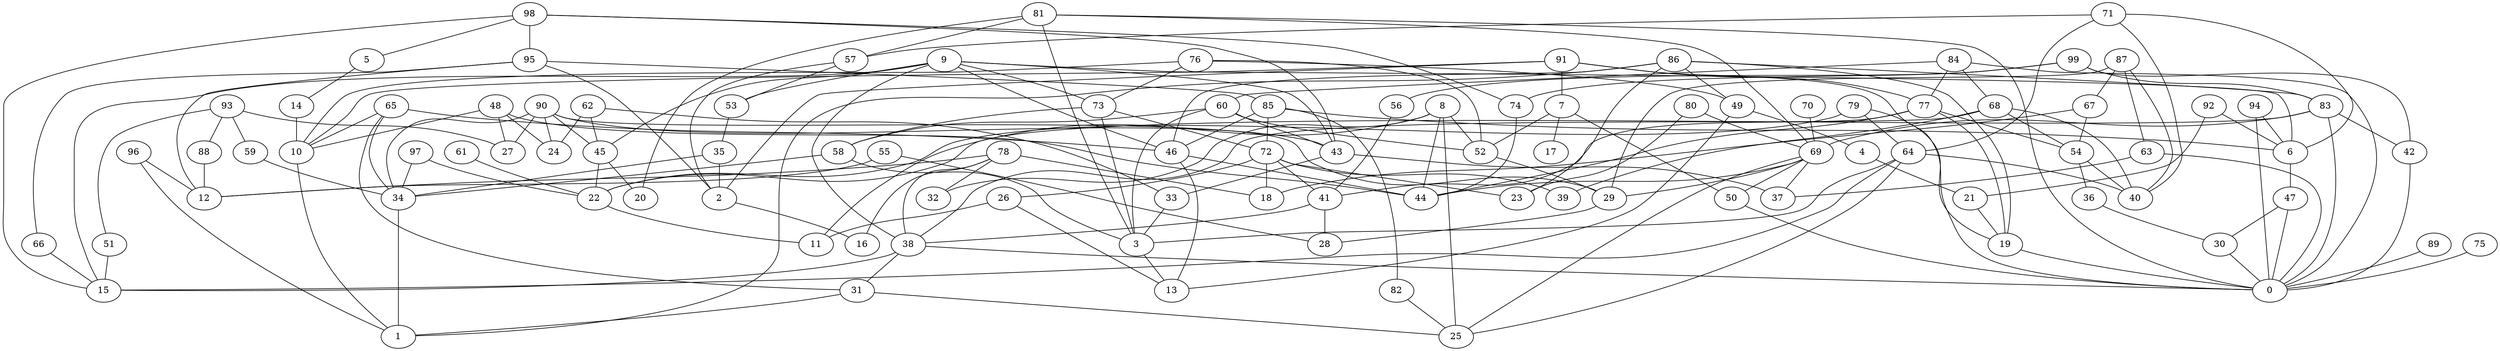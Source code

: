 digraph GG_graph {

subgraph G_graph {
edge [color = black]
"78" -> "32" [dir = none]
"83" -> "69" [dir = none]
"80" -> "69" [dir = none]
"26" -> "11" [dir = none]
"21" -> "19" [dir = none]
"89" -> "0" [dir = none]
"70" -> "69" [dir = none]
"88" -> "12" [dir = none]
"14" -> "10" [dir = none]
"98" -> "5" [dir = none]
"98" -> "15" [dir = none]
"38" -> "15" [dir = none]
"61" -> "22" [dir = none]
"79" -> "19" [dir = none]
"56" -> "41" [dir = none]
"99" -> "56" [dir = none]
"82" -> "25" [dir = none]
"49" -> "4" [dir = none]
"49" -> "13" [dir = none]
"97" -> "34" [dir = none]
"68" -> "39" [dir = none]
"68" -> "40" [dir = none]
"77" -> "19" [dir = none]
"77" -> "54" [dir = none]
"77" -> "41" [dir = none]
"77" -> "44" [dir = none]
"42" -> "0" [dir = none]
"9" -> "73" [dir = none]
"9" -> "15" [dir = none]
"9" -> "43" [dir = none]
"9" -> "53" [dir = none]
"9" -> "46" [dir = none]
"93" -> "51" [dir = none]
"46" -> "13" [dir = none]
"46" -> "44" [dir = none]
"33" -> "3" [dir = none]
"31" -> "1" [dir = none]
"8" -> "32" [dir = none]
"8" -> "11" [dir = none]
"8" -> "44" [dir = none]
"35" -> "34" [dir = none]
"84" -> "77" [dir = none]
"30" -> "0" [dir = none]
"58" -> "34" [dir = none]
"65" -> "10" [dir = none]
"65" -> "31" [dir = none]
"65" -> "34" [dir = none]
"65" -> "46" [dir = none]
"7" -> "52" [dir = none]
"7" -> "17" [dir = none]
"91" -> "7" [dir = none]
"91" -> "2" [dir = none]
"91" -> "0" [dir = none]
"92" -> "6" [dir = none]
"71" -> "57" [dir = none]
"71" -> "40" [dir = none]
"71" -> "6" [dir = none]
"94" -> "0" [dir = none]
"94" -> "6" [dir = none]
"86" -> "23" [dir = none]
"86" -> "46" [dir = none]
"55" -> "12" [dir = none]
"62" -> "33" [dir = none]
"62" -> "24" [dir = none]
"87" -> "63" [dir = none]
"87" -> "29" [dir = none]
"87" -> "40" [dir = none]
"90" -> "27" [dir = none]
"90" -> "45" [dir = none]
"90" -> "24" [dir = none]
"90" -> "34" [dir = none]
"41" -> "28" [dir = none]
"75" -> "0" [dir = none]
"51" -> "15" [dir = none]
"64" -> "25" [dir = none]
"64" -> "15" [dir = none]
"74" -> "44" [dir = none]
"2" -> "16" [dir = none]
"48" -> "24" [dir = none]
"54" -> "36" [dir = none]
"76" -> "73" [dir = none]
"95" -> "66" [dir = none]
"95" -> "12" [dir = none]
"81" -> "20" [dir = none]
"81" -> "69" [dir = none]
"69" -> "37" [dir = none]
"69" -> "50" [dir = none]
"69" -> "44" [dir = none]
"67" -> "18" [dir = none]
"67" -> "54" [dir = none]
"59" -> "34" [dir = none]
"85" -> "72" [dir = none]
"85" -> "6" [dir = none]
"85" -> "46" [dir = none]
"22" -> "11" [dir = none]
"60" -> "43" [dir = none]
"96" -> "12" [dir = none]
"96" -> "1" [dir = none]
"47" -> "0" [dir = none]
"48" -> "10" [dir = none]
"87" -> "67" [dir = none]
"69" -> "25" [dir = none]
"63" -> "0" [dir = none]
"80" -> "23" [dir = none]
"84" -> "68" [dir = none]
"71" -> "64" [dir = none]
"76" -> "49" [dir = none]
"45" -> "20" [dir = none]
"66" -> "15" [dir = none]
"83" -> "42" [dir = none]
"38" -> "0" [dir = none]
"98" -> "74" [dir = none]
"90" -> "43" [dir = none]
"72" -> "26" [dir = none]
"99" -> "42" [dir = none]
"8" -> "52" [dir = none]
"91" -> "77" [dir = none]
"68" -> "54" [dir = none]
"9" -> "6" [dir = none]
"72" -> "18" [dir = none]
"90" -> "29" [dir = none]
"91" -> "10" [dir = none]
"73" -> "72" [dir = none]
"64" -> "3" [dir = none]
"99" -> "83" [dir = none]
"26" -> "13" [dir = none]
"98" -> "95" [dir = none]
"60" -> "52" [dir = none]
"60" -> "58" [dir = none]
"43" -> "37" [dir = none]
"48" -> "44" [dir = none]
"72" -> "39" [dir = none]
"72" -> "23" [dir = none]
"34" -> "1" [dir = none]
"43" -> "33" [dir = none]
"29" -> "28" [dir = none]
"79" -> "22" [dir = none]
"55" -> "28" [dir = none]
"3" -> "13" [dir = none]
"58" -> "3" [dir = none]
"54" -> "40" [dir = none]
"8" -> "25" [dir = none]
"76" -> "52" [dir = none]
"93" -> "88" [dir = none]
"92" -> "21" [dir = none]
"81" -> "57" [dir = none]
"6" -> "47" [dir = none]
"50" -> "0" [dir = none]
"63" -> "37" [dir = none]
"78" -> "16" [dir = none]
"86" -> "83" [dir = none]
"85" -> "82" [dir = none]
"7" -> "50" [dir = none]
"81" -> "3" [dir = none]
"86" -> "49" [dir = none]
"78" -> "18" [dir = none]
"62" -> "45" [dir = none]
"41" -> "38" [dir = none]
"73" -> "58" [dir = none]
"86" -> "1" [dir = none]
"45" -> "22" [dir = none]
"78" -> "38" [dir = none]
"38" -> "31" [dir = none]
"64" -> "40" [dir = none]
"9" -> "38" [dir = none]
"73" -> "3" [dir = none]
"10" -> "1" [dir = none]
"86" -> "19" [dir = none]
"99" -> "74" [dir = none]
"35" -> "2" [dir = none]
"4" -> "21" [dir = none]
"83" -> "22" [dir = none]
"19" -> "0" [dir = none]
"72" -> "41" [dir = none]
"84" -> "0" [dir = none]
"98" -> "43" [dir = none]
"57" -> "2" [dir = none]
"47" -> "30" [dir = none]
"95" -> "85" [dir = none]
"60" -> "3" [dir = none]
"76" -> "10" [dir = none]
"57" -> "53" [dir = none]
"53" -> "35" [dir = none]
"93" -> "27" [dir = none]
"95" -> "2" [dir = none]
"93" -> "59" [dir = none]
"78" -> "12" [dir = none]
"97" -> "22" [dir = none]
"48" -> "27" [dir = none]
"52" -> "29" [dir = none]
"9" -> "45" [dir = none]
"81" -> "0" [dir = none]
"79" -> "64" [dir = none]
"36" -> "30" [dir = none]
"68" -> "38" [dir = none]
"84" -> "60" [dir = none]
"5" -> "14" [dir = none]
"31" -> "25" [dir = none]
"69" -> "29" [dir = none]
"83" -> "0" [dir = none]
}

}

